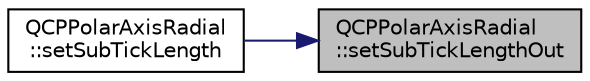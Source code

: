 digraph "QCPPolarAxisRadial::setSubTickLengthOut"
{
 // LATEX_PDF_SIZE
  edge [fontname="Helvetica",fontsize="10",labelfontname="Helvetica",labelfontsize="10"];
  node [fontname="Helvetica",fontsize="10",shape=record];
  rankdir="RL";
  Node1 [label="QCPPolarAxisRadial\l::setSubTickLengthOut",height=0.2,width=0.4,color="black", fillcolor="grey75", style="filled", fontcolor="black",tooltip=" "];
  Node1 -> Node2 [dir="back",color="midnightblue",fontsize="10",style="solid",fontname="Helvetica"];
  Node2 [label="QCPPolarAxisRadial\l::setSubTickLength",height=0.2,width=0.4,color="black", fillcolor="white", style="filled",URL="$classQCPPolarAxisRadial.html#ae3de39f6d88318769698aa035b1e194f",tooltip=" "];
}
